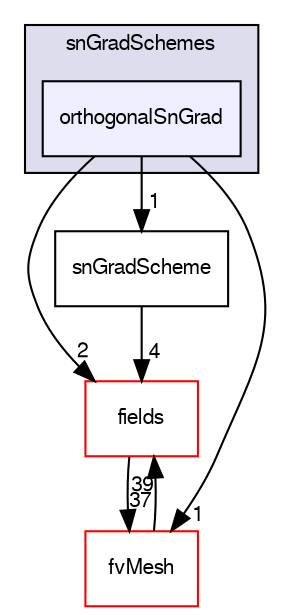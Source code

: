 digraph "src/finiteVolume/finiteVolume/snGradSchemes/orthogonalSnGrad" {
  bgcolor=transparent;
  compound=true
  node [ fontsize="10", fontname="FreeSans"];
  edge [ labelfontsize="10", labelfontname="FreeSans"];
  subgraph clusterdir_f2a32fae3c7e5034ec75716fe725e251 {
    graph [ bgcolor="#ddddee", pencolor="black", label="snGradSchemes" fontname="FreeSans", fontsize="10", URL="dir_f2a32fae3c7e5034ec75716fe725e251.html"]
  dir_091c31615cad54469d4d805d84f89604 [shape=box, label="orthogonalSnGrad", style="filled", fillcolor="#eeeeff", pencolor="black", URL="dir_091c31615cad54469d4d805d84f89604.html"];
  }
  dir_25ab4a83a983f7bb7a38b7f63bb141b7 [shape=box label="fields" color="red" URL="dir_25ab4a83a983f7bb7a38b7f63bb141b7.html"];
  dir_b183a1b254b58a98380f78c8137f8667 [shape=box label="snGradScheme" URL="dir_b183a1b254b58a98380f78c8137f8667.html"];
  dir_c382fa095c9c33d8673c0dd60aaef275 [shape=box label="fvMesh" color="red" URL="dir_c382fa095c9c33d8673c0dd60aaef275.html"];
  dir_091c31615cad54469d4d805d84f89604->dir_25ab4a83a983f7bb7a38b7f63bb141b7 [headlabel="2", labeldistance=1.5 headhref="dir_000953_000783.html"];
  dir_091c31615cad54469d4d805d84f89604->dir_b183a1b254b58a98380f78c8137f8667 [headlabel="1", labeldistance=1.5 headhref="dir_000953_000955.html"];
  dir_091c31615cad54469d4d805d84f89604->dir_c382fa095c9c33d8673c0dd60aaef275 [headlabel="1", labeldistance=1.5 headhref="dir_000953_000965.html"];
  dir_25ab4a83a983f7bb7a38b7f63bb141b7->dir_c382fa095c9c33d8673c0dd60aaef275 [headlabel="37", labeldistance=1.5 headhref="dir_000783_000965.html"];
  dir_b183a1b254b58a98380f78c8137f8667->dir_25ab4a83a983f7bb7a38b7f63bb141b7 [headlabel="4", labeldistance=1.5 headhref="dir_000955_000783.html"];
  dir_c382fa095c9c33d8673c0dd60aaef275->dir_25ab4a83a983f7bb7a38b7f63bb141b7 [headlabel="39", labeldistance=1.5 headhref="dir_000965_000783.html"];
}
